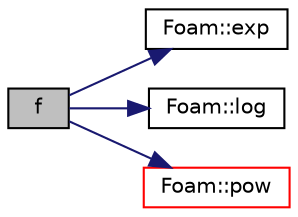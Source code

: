 digraph "f"
{
  bgcolor="transparent";
  edge [fontname="Helvetica",fontsize="10",labelfontname="Helvetica",labelfontsize="10"];
  node [fontname="Helvetica",fontsize="10",shape=record];
  rankdir="LR";
  Node8 [label="f",height=0.2,width=0.4,color="black", fillcolor="grey75", style="filled", fontcolor="black"];
  Node8 -> Node9 [color="midnightblue",fontsize="10",style="solid",fontname="Helvetica"];
  Node9 [label="Foam::exp",height=0.2,width=0.4,color="black",URL="$a21851.html#a12bca6c677fcf0977532179c3cb9bb89"];
  Node8 -> Node10 [color="midnightblue",fontsize="10",style="solid",fontname="Helvetica"];
  Node10 [label="Foam::log",height=0.2,width=0.4,color="black",URL="$a21851.html#a6e89590da9859ad497977e08f110d4b5"];
  Node8 -> Node11 [color="midnightblue",fontsize="10",style="solid",fontname="Helvetica"];
  Node11 [label="Foam::pow",height=0.2,width=0.4,color="red",URL="$a21851.html#a7500c8e9d27a442adc75e287de074c7c"];
}
